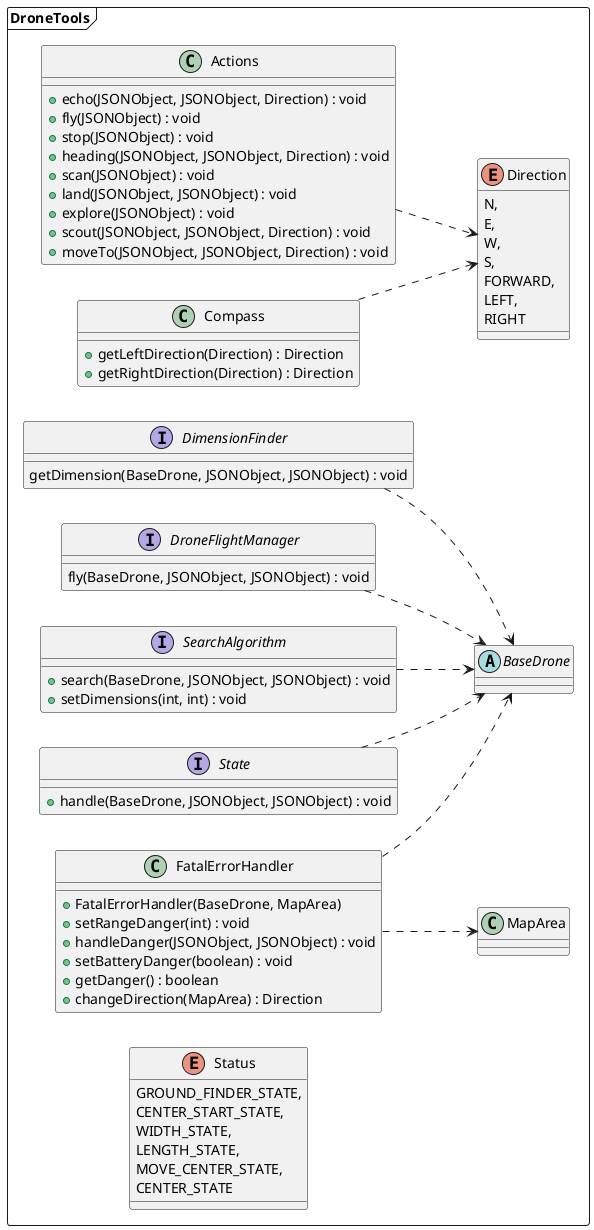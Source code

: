 @startuml "Class Diagram"
left to right direction
package DroneTools <<Frame>> {
    class Actions {
        + echo(JSONObject, JSONObject, Direction) : void
        + fly(JSONObject) : void
        + stop(JSONObject) : void
        + heading(JSONObject, JSONObject, Direction) : void
        + scan(JSONObject) : void
        + land(JSONObject, JSONObject) : void
        + explore(JSONObject) : void
        + scout(JSONObject, JSONObject, Direction) : void
        + moveTo(JSONObject, JSONObject, Direction) : void
    }

    Actions ..> Direction

    class Compass {
        + getLeftDirection(Direction) : Direction
        + getRightDirection(Direction) : Direction
    }

    Compass ..> Direction

    interface DimensionFinder {
        getDimension(BaseDrone, JSONObject, JSONObject) : void
    }

    DimensionFinder ..> BaseDrone

    enum Direction {
        N,
        E,
        W,
        S,
        FORWARD,
        LEFT,
        RIGHT
    }
    
    interface DroneFlightManager {
        fly(BaseDrone, JSONObject, JSONObject) : void
    }

    DroneFlightManager ..> BaseDrone

    class FatalErrorHandler {
        + FatalErrorHandler(BaseDrone, MapArea)
        + setRangeDanger(int) : void
        + handleDanger(JSONObject, JSONObject) : void
        + setBatteryDanger(boolean) : void
        + getDanger() : boolean
        + changeDirection(MapArea) : Direction
    }

    FatalErrorHandler ..> BaseDrone
    FatalErrorHandler ..> MapArea


    interface SearchAlgorithm {
        + search(BaseDrone, JSONObject, JSONObject) : void
        + setDimensions(int, int) : void
    }

    SearchAlgorithm ..> BaseDrone

    interface State {
        + handle(BaseDrone, JSONObject, JSONObject) : void
    }

    State ..> BaseDrone

    enum Status {
        GROUND_FINDER_STATE,
        CENTER_START_STATE,
        WIDTH_STATE,
        LENGTH_STATE,
        MOVE_CENTER_STATE,
        CENTER_STATE
    }

    ' The following classes were added just to help in the diagram building even
    ' though they are not part of the package. The package in which they truly
    ' belong has their expanded version.
    abstract class BaseDrone
    class MapArea
}

newpage
package Drones <<Frame>> {
abstract class BaseDrone {
        # minimumBatteryToOperate : int
        # currentBatteryLevel : int
        # status : Status
        # action : Actions
        # mapArea : MapArea
        + {abstract} updateDrone(int, Direction) : void
        + {abstract} getStatus() : Status
        + {abstract} setStatus(Status) : void
        + {abstract} getBatteryLevel() : int
        + {abstract} stop(JSONObject) : void
        + {abstract} fly(JSONObject) : void
        + {abstract} canMakeDecision(int) : boolean
        + {abstract} useBattery(int) : void
        + {abstract} echo(JSONObject, JSONObject, Direction) : void
        + {abstract} updateHeading(JSONObject, JSONObject, Direction) : void
        + {abstract} scan(JSONObject) : void
    }

    BaseDrone ..> Actions
    BaseDrone ..> Direction
    BaseDrone ..> Status
    BaseDrone -- MapArea


    class Drone{
        + Drone(int, MapArea)
        + ^updateDrone(int, Direction) : void
        + ^getBatteryLevel() : int
        + ^getStatus() : Status
        + ^setStatus(Status) : void
        + ^fly(JSONObject) : void
        + ^echo(JSONObject, JSONObject, Direction) : void
        + ^stop(JSONObject) : void
        + ^scan(JSONObject) : void
        + ^updateHeading(JSONObject, JSONObject, Direction) : void
        + ^canMakeDecision(int) : boolean
        + ^useBattery(int) : void
    }

    Drone -left-|> BaseDrone
    Drone ..> Direction
    Drone ..> Status
    Drone -- MapArea
    Drone ..> Actions

    ' The following classes were added just to help in the diagram building even
    ' though they are not part of the package. The package in which they truly
    ' belong has their expanded version.
    class Actions
    class MapArea
    enum Direction
    enum Status

}

newpage
left to right direction
package Exploration <<Frame>> {
    class DecisionMaker {
        + DecisionMaker(BaseDrone, MapArea, FatalErrorHandler)
        + makeDecisions(JSONObject, JSONObject) : void
    }

    DecisionMaker .right.> BaseDrone
    DecisionMaker ..> MapArea
    DecisionMaker ..> FatalErrorHandler
    DecisionMaker ..> State
    DecisionMaker -- States

    class Explorer {
        + ^initialize(String) : void
        + ^takeDecision() : String
        + ^acknowledgeResults(String) : void
        + ^deliverFinalReport() : String
    }

    Explorer .left.|> IExplorerRaid
    Explorer -- MapArea
    Explorer -- BaseDrone
    Explorer -- FatalErrorHandler
    Explorer -- DecisionMaker
    Explorer -- ResultsAcknowledger
    Explorer -- Reporter

    class MapArea {
        + addCreek(POI) : void
        + viewCreeks() : void
        + setEmergencySite(POI) : void
        + fromString(String) : Direction
        + updateCoordinate(Direction) : void
        + setObtainedWidth(boolean) : void
        + setObtainedLength(boolean) : void
        + setWidthStartPoint(int) : void
        + setWidthEndPoint(int) : void
        + setLengthStartPoint(int) : void
        + setLengthEndPoint(int) : void
        + setIsAbove(boolean) : void
        + hasObtainedWidth() : boolean
        + hasObtainedLength() : boolean
        + getGroundStatus() : boolean
        + setGroundStatus(boolean) : void
        + setCurrentAction(String) : void
        + getCurrentAction() : String
        + getCreeks() : Set<POI>
        + getEmergencySite() : POI
        + getEmergencySiteStatus() : boolean
        + getIsAbove() : boolean
        + getDroneX() : int
        + getDroneY() : int
        + getPrevEchoDirection() : Direction
        + getNewHeading() : Direction
        + getGroundEchoDirection() : Direction
        + getPrevHeading() : Direction
        + getHeading() : Direction
        + getWidthOfIsland() : int
        + getLengthOfIsland() : int
        + getStartDirection() : Direction
        + getSpiralTurnDirection() : Direction
        + setSpiralTurnDirection(Direction) : void
        + setStartDirection(Direction) : void
        + setGroundEchoDirection(Direction) : void
        + setNewHeading(Direction) : void
        + setPrevEchoDirection(Direction) : void
        + setHeading(Direction) : void
        + setLastDistance(int) : void
        + getLastDistance() : int
        + setNorthDistance(int) : void
        + setEastDistance(int) : void
        + setWestDistance(int) : void
        + setSouthDistance(int) : void
        + getNorthDistance() : int
        + getEastDistance() : int
        + getWestDistance() : int
        + getSouthDistance() : int
    }

    MapArea -up- POI
    MapArea -up- Point
    MapArea .up.> Direction


    class Reporter {
        + Reporter(MapArea)
        + deliverReport() : String

    }

    Reporter ..> MapArea
    Reporter -- POI

    class ResultsAcknowledger {
        + ResultsAcknowledger(BaseDrone, MapArea, FatalErrorHandler)
        + determineCost(JSONObject) : void
        + displayStatus(JSONObject) : void
        + parseRecord(JSONObject) : void
        + displayBatteryHeading() : void

    }

    ResultsAcknowledger ..> BaseDrone
    ResultsAcknowledger ..> MapArea
    ResultsAcknowledger .right.> FatalErrorHandler
    ResultsAcknowledger -- POI


    class Runner {
        + {static} main(String[] args) : void
    }

    Runner .left.> Explorer

    interface IExplorerRaid {
        + initialize(String) : void
        + takeDecision() : String
        + acknowledgeResults() : void
        + deliverFinalReport() : String
    }

    ' The following package and classes were added just to help in the diagram
    ' building even though they are not part of the package. The package in
    ' which they truly belong has their expanded version.
    abstract class BaseDrone
    class POI
    package States <<Frame>>{

    }
    interface State
    enum Direction
}

newpage
left to right direction
package Locations <<Frame>> {
    class POI {
        + POI(Point, String)
        + getPOIPoint() : Point
        + getDistance(POI) : double
        + getID() : String
        + toString() : String
    }

    POI --* Point
    
    class Point {
        + Point(int, int)
        + setXCoordinate(int) : void
        + setYCoordinate(int) : void
        + setCoordinate(int, int) : void
        + getXCoordinate() : int
        + getYCoordinate() : int
        + toString() : String
    }
}

newpage
package States <<Frame>> {
    class CenterStartHandlerState implements State {
        + CenterStartHandlerState(MapArea)
        + ^handle(BaseDrone, JSONObject, JSONObject) : void
        + ^fly(BaseDrone, JSONObject, JSONObject) : void
    }

    CenterStartHandlerState .up.|> DroneFlightManager
    CenterStartHandlerState -up-* MapArea
    CenterStartHandlerState -up- Point
    CenterStartHandlerState .up.> BaseDrone
    CenterStartHandlerState ..> Direction
    CenterStartHandlerState .up.> Status


    class GroundFinderState implements State {
        + GroundFinderState(MapArea)
        + ^handle(BaseDrone, JSONObject, JSONObject) : void
        + ^fly(BaseDrone, JSONObject, JSONObject) : void
    }

    GroundFinderState .up.|> DroneFlightManager
    GroundFinderState -up-* MapArea
    GroundFinderState -up- Point
    GroundFinderState .up.> BaseDrone
    GroundFinderState ..> Direction
    GroundFinderState .up.> Status

    class LengthFinderState implements State {
        + LengthFinderState(MapArea)
        + ^handle(BaseDrone, JSONObject, JSONObject) : void
        + ^getDimension(BaseDrone, JSONObject, JSONObject) : void
    }

    LengthFinderState .left.|> DimensionFinder
    LengthFinderState -up-* MapArea
    LengthFinderState .up.> BaseDrone
    LengthFinderState ..> Direction
    LengthFinderState .up.> Status

    class ReachCenterState implements State {
        + ReachCenterState(MapArea)
        + ^handle(BaseDrone, JSONObject, JSONObject) : void
        + ^fly(BaseDrone, JSONObject, JSONObject) : void
    }

    ReachCenterState .down.|> DroneFlightManager
    ReachCenterState -up-* MapArea
    ReachCenterState .up.> BaseDrone
    ReachCenterState ..> Direction
    ReachCenterState .up.> Status

    class SpiralSearchState implements State {
        + SpiralSearchState(MapArea)
        + ^handle(BaseDrone, JSONObject, JSONObject) : void
        + ^search(BaseDrone, JSONObject, JSONObject)
    }

    SpiralSearchState .up.|> SearchAlgorithm
    SpiralSearchState -up-* MapArea
    SpiralSearchState -- Point
    SpiralSearchState .up.> BaseDrone
    SpiralSearchState ..> Direction
    SpiralSearchState .down.> Status
    SpiralSearchState .up.o Compass

    class WidthFinderState implements State {
        + WidthFinderState(MapArea)
        + ^handle(BaseDrone, JSONObject, JSONObject) : void
        + ^getDimension(BaseDrone, JSONObject, JSONObject) : void
    }

    WidthFinderState .down.|> DimensionFinder
    WidthFinderState -up-* MapArea
    WidthFinderState .up.> BaseDrone
    WidthFinderState ..> Direction
    WidthFinderState .up.> Status

    ' The following classes were added just to help in the diagram building even
    ' though they are not part of the package. The package in which they truly
    ' belong has their expanded version.
    abstract class BaseDrone
    class Point
    enum Status
    class MapArea
    enum Direction
    class Compass
    interface SearchAlgorithm
    interface DroneFlightManager
    interface DimensionFinder

}

State -[hidden]down- BaseDrone
State -[hidden]left- DroneFlightManager
State -[hidden]down- BaseDrone
BaseDrone -[hidden]down- Status
BaseDrone -[hidden]down- MapArea

LengthFinderState -[hidden]up- WidthFinderState
LengthFinderState -[hidden]right- GroundFinderState
WidthFinderState -[hidden]right- ReachCenterState
ReachCenterState -[hidden]right- SpiralSearchState
CenterStartHandlerState -[hidden]left- GroundFinderState

@enduml